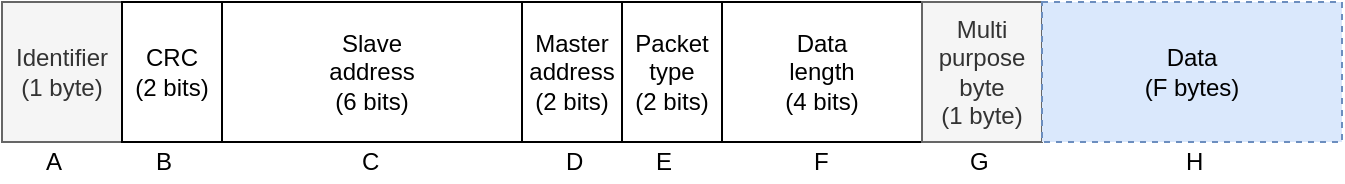 <mxfile version="10.6.3" type="device"><diagram id="JJAzCiofH1lnkxgpKW9I" name="Page-1"><mxGraphModel dx="961" dy="493" grid="1" gridSize="10" guides="1" tooltips="1" connect="1" arrows="1" fold="1" page="1" pageScale="1" pageWidth="827" pageHeight="1169" math="0" shadow="0"><root><mxCell id="0"/><mxCell id="1" parent="0"/><mxCell id="qtTb8QPBu0oWvQaRtcY9-1" value="Identifier&lt;br&gt;(1 byte)&lt;br&gt;" style="rounded=0;whiteSpace=wrap;html=1;fillColor=#f5f5f5;strokeColor=#666666;fontColor=#333333;glass=0;comic=0;shadow=0;" vertex="1" parent="1"><mxGeometry x="10" y="10" width="60" height="70" as="geometry"/></mxCell><mxCell id="qtTb8QPBu0oWvQaRtcY9-2" value="CRC&lt;br&gt;(2 bits)&lt;br&gt;" style="rounded=0;whiteSpace=wrap;html=1;" vertex="1" parent="1"><mxGeometry x="70" y="10" width="50" height="70" as="geometry"/></mxCell><mxCell id="qtTb8QPBu0oWvQaRtcY9-3" value="Slave &lt;br&gt;address&lt;br&gt;(6 bits)&lt;br&gt;" style="rounded=0;whiteSpace=wrap;html=1;" vertex="1" parent="1"><mxGeometry x="120" y="10" width="150" height="70" as="geometry"/></mxCell><mxCell id="qtTb8QPBu0oWvQaRtcY9-4" value="Master &lt;br&gt;address&lt;br&gt;(2 bits)&lt;br&gt;" style="rounded=0;whiteSpace=wrap;html=1;" vertex="1" parent="1"><mxGeometry x="270" y="10" width="50" height="70" as="geometry"/></mxCell><mxCell id="qtTb8QPBu0oWvQaRtcY9-5" value="Packet type&lt;br&gt;(2 bits)&lt;br&gt;" style="rounded=0;whiteSpace=wrap;html=1;" vertex="1" parent="1"><mxGeometry x="320" y="10" width="50" height="70" as="geometry"/></mxCell><mxCell id="qtTb8QPBu0oWvQaRtcY9-6" value="Data&lt;br&gt;length&lt;br&gt;(4 bits)&lt;br&gt;" style="rounded=0;whiteSpace=wrap;html=1;" vertex="1" parent="1"><mxGeometry x="370" y="10" width="100" height="70" as="geometry"/></mxCell><mxCell id="qtTb8QPBu0oWvQaRtcY9-7" value="Multi &lt;br&gt;purpose&lt;br&gt;byte&lt;br&gt;(1 byte)&lt;br&gt;" style="rounded=0;whiteSpace=wrap;html=1;shadow=0;glass=0;comic=0;fillColor=#f5f5f5;strokeColor=#666666;fontColor=#333333;" vertex="1" parent="1"><mxGeometry x="470" y="10" width="60" height="70" as="geometry"/></mxCell><mxCell id="qtTb8QPBu0oWvQaRtcY9-8" value="Data&lt;br&gt;(F bytes)&lt;br&gt;" style="rounded=0;whiteSpace=wrap;html=1;shadow=0;glass=0;comic=0;fillColor=#dae8fc;strokeColor=#6c8ebf;dashed=1;" vertex="1" parent="1"><mxGeometry x="530" y="10" width="150" height="70" as="geometry"/></mxCell><mxCell id="qtTb8QPBu0oWvQaRtcY9-9" value="A" style="text;html=1;resizable=0;points=[];autosize=1;align=left;verticalAlign=top;spacingTop=-4;" vertex="1" parent="1"><mxGeometry x="30" y="80" width="20" height="20" as="geometry"/></mxCell><mxCell id="qtTb8QPBu0oWvQaRtcY9-10" value="B" style="text;html=1;resizable=0;points=[];autosize=1;align=left;verticalAlign=top;spacingTop=-4;" vertex="1" parent="1"><mxGeometry x="85" y="80" width="20" height="20" as="geometry"/></mxCell><mxCell id="qtTb8QPBu0oWvQaRtcY9-11" value="C" style="text;html=1;resizable=0;points=[];autosize=1;align=left;verticalAlign=top;spacingTop=-4;" vertex="1" parent="1"><mxGeometry x="187.5" y="80" width="20" height="20" as="geometry"/></mxCell><mxCell id="qtTb8QPBu0oWvQaRtcY9-12" value="D" style="text;html=1;resizable=0;points=[];autosize=1;align=left;verticalAlign=top;spacingTop=-4;" vertex="1" parent="1"><mxGeometry x="290" y="80" width="20" height="20" as="geometry"/></mxCell><mxCell id="qtTb8QPBu0oWvQaRtcY9-13" value="E" style="text;html=1;resizable=0;points=[];autosize=1;align=left;verticalAlign=top;spacingTop=-4;" vertex="1" parent="1"><mxGeometry x="335" y="80" width="20" height="20" as="geometry"/></mxCell><mxCell id="qtTb8QPBu0oWvQaRtcY9-14" value="F" style="text;html=1;resizable=0;points=[];autosize=1;align=left;verticalAlign=top;spacingTop=-4;" vertex="1" parent="1"><mxGeometry x="413.5" y="80" width="20" height="20" as="geometry"/></mxCell><mxCell id="qtTb8QPBu0oWvQaRtcY9-15" value="G" style="text;html=1;resizable=0;points=[];autosize=1;align=left;verticalAlign=top;spacingTop=-4;" vertex="1" parent="1"><mxGeometry x="492" y="80" width="20" height="20" as="geometry"/></mxCell><mxCell id="qtTb8QPBu0oWvQaRtcY9-16" value="H" style="text;html=1;resizable=0;points=[];autosize=1;align=left;verticalAlign=top;spacingTop=-4;" vertex="1" parent="1"><mxGeometry x="600" y="80" width="20" height="20" as="geometry"/></mxCell></root></mxGraphModel></diagram></mxfile>